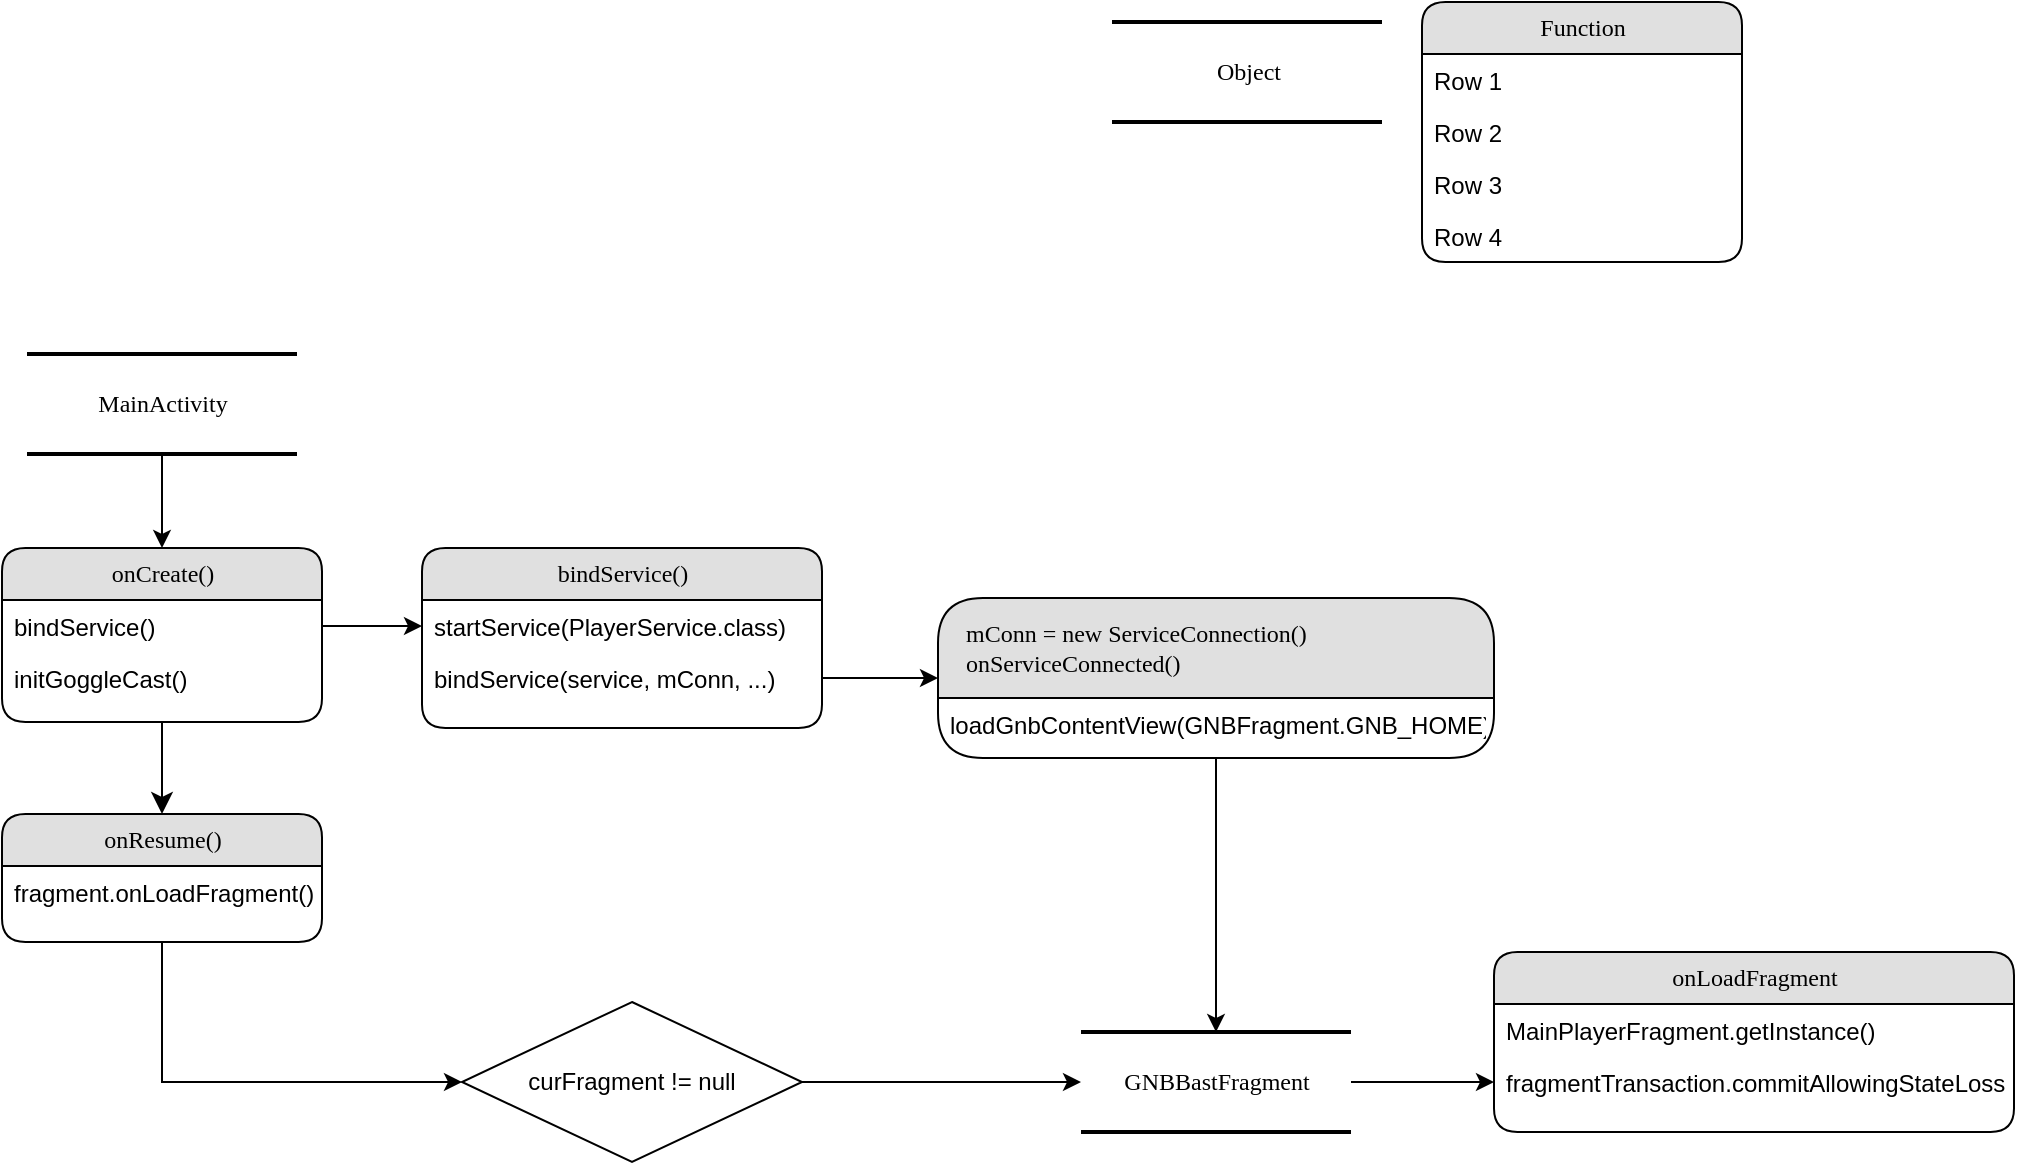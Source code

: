 <mxfile version="21.3.8" type="github">
  <diagram name="Page-1" id="b520641d-4fe3-3701-9064-5fc419738815">
    <mxGraphModel dx="1050" dy="1487" grid="1" gridSize="10" guides="1" tooltips="1" connect="1" arrows="1" fold="1" page="1" pageScale="1" pageWidth="1100" pageHeight="850" background="none" math="0" shadow="0">
      <root>
        <mxCell id="0" />
        <mxCell id="1" parent="0" />
        <mxCell id="21ea969265ad0168-6" value="onCreate()" style="swimlane;html=1;fontStyle=0;childLayout=stackLayout;horizontal=1;startSize=26;fillColor=#e0e0e0;horizontalStack=0;resizeParent=1;resizeLast=0;collapsible=1;marginBottom=0;swimlaneFillColor=#ffffff;align=center;rounded=1;shadow=0;comic=0;labelBackgroundColor=none;strokeWidth=1;fontFamily=Verdana;fontSize=12" parent="1" vertex="1">
          <mxGeometry x="30" y="133" width="160" height="87" as="geometry" />
        </mxCell>
        <mxCell id="21ea969265ad0168-7" value="bindService()" style="text;html=1;strokeColor=none;fillColor=none;spacingLeft=4;spacingRight=4;whiteSpace=wrap;overflow=hidden;rotatable=0;points=[[0,0.5],[1,0.5]];portConstraint=eastwest;" parent="21ea969265ad0168-6" vertex="1">
          <mxGeometry y="26" width="160" height="26" as="geometry" />
        </mxCell>
        <mxCell id="21ea969265ad0168-9" value="initGoggleCast()" style="text;html=1;strokeColor=none;fillColor=none;spacingLeft=4;spacingRight=4;whiteSpace=wrap;overflow=hidden;rotatable=0;points=[[0,0.5],[1,0.5]];portConstraint=eastwest;" parent="21ea969265ad0168-6" vertex="1">
          <mxGeometry y="52" width="160" height="26" as="geometry" />
        </mxCell>
        <mxCell id="21ea969265ad0168-14" value="onResume()" style="swimlane;html=1;fontStyle=0;childLayout=stackLayout;horizontal=1;startSize=26;fillColor=#e0e0e0;horizontalStack=0;resizeParent=1;resizeLast=0;collapsible=1;marginBottom=0;swimlaneFillColor=#ffffff;align=center;rounded=1;shadow=0;comic=0;labelBackgroundColor=none;strokeWidth=1;fontFamily=Verdana;fontSize=12" parent="1" vertex="1">
          <mxGeometry x="30" y="266" width="160" height="64" as="geometry">
            <mxRectangle x="160" y="266" width="90" height="30" as="alternateBounds" />
          </mxGeometry>
        </mxCell>
        <mxCell id="21ea969265ad0168-15" value="fragment.onLoadFragment()" style="text;html=1;strokeColor=none;fillColor=none;spacingLeft=4;spacingRight=4;whiteSpace=wrap;overflow=hidden;rotatable=0;points=[[0,0.5],[1,0.5]];portConstraint=eastwest;" parent="21ea969265ad0168-14" vertex="1">
          <mxGeometry y="26" width="160" height="26" as="geometry" />
        </mxCell>
        <mxCell id="21ea969265ad0168-36" style="edgeStyle=orthogonalEdgeStyle;html=1;labelBackgroundColor=none;startFill=0;startSize=8;endFill=1;endSize=8;fontFamily=Verdana;fontSize=12;" parent="1" source="21ea969265ad0168-6" target="21ea969265ad0168-14" edge="1">
          <mxGeometry relative="1" as="geometry" />
        </mxCell>
        <mxCell id="bbcyd0zaXSGNNBnQbCjk-2" value="Function" style="swimlane;html=1;fontStyle=0;childLayout=stackLayout;horizontal=1;startSize=26;fillColor=#e0e0e0;horizontalStack=0;resizeParent=1;resizeLast=0;collapsible=1;marginBottom=0;swimlaneFillColor=#ffffff;align=center;rounded=1;shadow=0;comic=0;labelBackgroundColor=none;strokeWidth=1;fontFamily=Verdana;fontSize=12" vertex="1" parent="1">
          <mxGeometry x="740" y="-140" width="160" height="130" as="geometry">
            <mxRectangle x="740" y="-140" width="90" height="30" as="alternateBounds" />
          </mxGeometry>
        </mxCell>
        <mxCell id="bbcyd0zaXSGNNBnQbCjk-3" value="Row 1" style="text;html=1;strokeColor=none;fillColor=none;spacingLeft=4;spacingRight=4;whiteSpace=wrap;overflow=hidden;rotatable=0;points=[[0,0.5],[1,0.5]];portConstraint=eastwest;" vertex="1" parent="bbcyd0zaXSGNNBnQbCjk-2">
          <mxGeometry y="26" width="160" height="26" as="geometry" />
        </mxCell>
        <mxCell id="bbcyd0zaXSGNNBnQbCjk-4" value="Row 2" style="text;html=1;strokeColor=none;fillColor=none;spacingLeft=4;spacingRight=4;whiteSpace=wrap;overflow=hidden;rotatable=0;points=[[0,0.5],[1,0.5]];portConstraint=eastwest;" vertex="1" parent="bbcyd0zaXSGNNBnQbCjk-2">
          <mxGeometry y="52" width="160" height="26" as="geometry" />
        </mxCell>
        <mxCell id="bbcyd0zaXSGNNBnQbCjk-5" value="Row 3" style="text;html=1;strokeColor=none;fillColor=none;spacingLeft=4;spacingRight=4;whiteSpace=wrap;overflow=hidden;rotatable=0;points=[[0,0.5],[1,0.5]];portConstraint=eastwest;" vertex="1" parent="bbcyd0zaXSGNNBnQbCjk-2">
          <mxGeometry y="78" width="160" height="26" as="geometry" />
        </mxCell>
        <mxCell id="bbcyd0zaXSGNNBnQbCjk-6" value="Row 4" style="text;html=1;strokeColor=none;fillColor=none;spacingLeft=4;spacingRight=4;whiteSpace=wrap;overflow=hidden;rotatable=0;points=[[0,0.5],[1,0.5]];portConstraint=eastwest;" vertex="1" parent="bbcyd0zaXSGNNBnQbCjk-2">
          <mxGeometry y="104" width="160" height="26" as="geometry" />
        </mxCell>
        <mxCell id="bbcyd0zaXSGNNBnQbCjk-7" value="Object" style="html=1;rounded=0;shadow=0;comic=0;labelBackgroundColor=none;strokeWidth=2;fontFamily=Verdana;fontSize=12;align=center;shape=mxgraph.ios7ui.horLines;" vertex="1" parent="1">
          <mxGeometry x="585" y="-130" width="135" height="50" as="geometry" />
        </mxCell>
        <mxCell id="bbcyd0zaXSGNNBnQbCjk-12" style="edgeStyle=orthogonalEdgeStyle;rounded=0;orthogonalLoop=1;jettySize=auto;html=1;entryX=0.5;entryY=0;entryDx=0;entryDy=0;" edge="1" parent="1" source="bbcyd0zaXSGNNBnQbCjk-8" target="21ea969265ad0168-6">
          <mxGeometry relative="1" as="geometry" />
        </mxCell>
        <mxCell id="bbcyd0zaXSGNNBnQbCjk-8" value="MainActivity" style="html=1;rounded=0;shadow=0;comic=0;labelBackgroundColor=none;strokeWidth=2;fontFamily=Verdana;fontSize=12;align=center;shape=mxgraph.ios7ui.horLines;" vertex="1" parent="1">
          <mxGeometry x="42.5" y="36" width="135" height="50" as="geometry" />
        </mxCell>
        <mxCell id="bbcyd0zaXSGNNBnQbCjk-22" value="onLoadFragment" style="swimlane;html=1;fontStyle=0;childLayout=stackLayout;horizontal=1;startSize=26;fillColor=#e0e0e0;horizontalStack=0;resizeParent=1;resizeLast=0;collapsible=1;marginBottom=0;swimlaneFillColor=#ffffff;align=center;rounded=1;shadow=0;comic=0;labelBackgroundColor=none;strokeWidth=1;fontFamily=Verdana;fontSize=12" vertex="1" parent="1">
          <mxGeometry x="776" y="335" width="260" height="90" as="geometry" />
        </mxCell>
        <mxCell id="bbcyd0zaXSGNNBnQbCjk-23" value="MainPlayerFragment.getInstance()" style="text;html=1;strokeColor=none;fillColor=none;spacingLeft=4;spacingRight=4;whiteSpace=wrap;overflow=hidden;rotatable=0;points=[[0,0.5],[1,0.5]];portConstraint=eastwest;" vertex="1" parent="bbcyd0zaXSGNNBnQbCjk-22">
          <mxGeometry y="26" width="260" height="26" as="geometry" />
        </mxCell>
        <mxCell id="bbcyd0zaXSGNNBnQbCjk-24" value="fragmentTransaction.commitAllowingStateLoss()" style="text;html=1;strokeColor=none;fillColor=none;spacingLeft=4;spacingRight=4;whiteSpace=wrap;overflow=hidden;rotatable=0;points=[[0,0.5],[1,0.5]];portConstraint=eastwest;" vertex="1" parent="bbcyd0zaXSGNNBnQbCjk-22">
          <mxGeometry y="52" width="260" height="26" as="geometry" />
        </mxCell>
        <mxCell id="bbcyd0zaXSGNNBnQbCjk-54" value="" style="edgeStyle=orthogonalEdgeStyle;rounded=0;orthogonalLoop=1;jettySize=auto;html=1;" edge="1" parent="1" source="bbcyd0zaXSGNNBnQbCjk-28" target="bbcyd0zaXSGNNBnQbCjk-24">
          <mxGeometry relative="1" as="geometry" />
        </mxCell>
        <mxCell id="bbcyd0zaXSGNNBnQbCjk-28" value="GNBBastFragment" style="html=1;rounded=0;shadow=0;comic=0;labelBackgroundColor=none;strokeWidth=2;fontFamily=Verdana;fontSize=12;align=center;shape=mxgraph.ios7ui.horLines;" vertex="1" parent="1">
          <mxGeometry x="569.5" y="375" width="135" height="50" as="geometry" />
        </mxCell>
        <mxCell id="bbcyd0zaXSGNNBnQbCjk-30" value="" style="edgeStyle=orthogonalEdgeStyle;rounded=0;orthogonalLoop=1;jettySize=auto;html=1;" edge="1" parent="1" source="bbcyd0zaXSGNNBnQbCjk-29" target="bbcyd0zaXSGNNBnQbCjk-28">
          <mxGeometry relative="1" as="geometry" />
        </mxCell>
        <mxCell id="bbcyd0zaXSGNNBnQbCjk-29" value="curFragment != null" style="rhombus;whiteSpace=wrap;html=1;" vertex="1" parent="1">
          <mxGeometry x="260" y="360" width="170" height="80" as="geometry" />
        </mxCell>
        <mxCell id="bbcyd0zaXSGNNBnQbCjk-31" style="edgeStyle=orthogonalEdgeStyle;rounded=0;orthogonalLoop=1;jettySize=auto;html=1;entryX=0;entryY=0.5;entryDx=0;entryDy=0;exitX=0.5;exitY=1;exitDx=0;exitDy=0;" edge="1" parent="1" source="21ea969265ad0168-14" target="bbcyd0zaXSGNNBnQbCjk-29">
          <mxGeometry relative="1" as="geometry" />
        </mxCell>
        <mxCell id="bbcyd0zaXSGNNBnQbCjk-34" value="bindService()" style="swimlane;html=1;fontStyle=0;childLayout=stackLayout;horizontal=1;startSize=26;fillColor=#e0e0e0;horizontalStack=0;resizeParent=1;resizeLast=0;collapsible=1;marginBottom=0;swimlaneFillColor=#ffffff;align=center;rounded=1;shadow=0;comic=0;labelBackgroundColor=none;strokeWidth=1;fontFamily=Verdana;fontSize=12" vertex="1" parent="1">
          <mxGeometry x="240" y="133" width="200" height="90" as="geometry">
            <mxRectangle x="740" y="-140" width="90" height="30" as="alternateBounds" />
          </mxGeometry>
        </mxCell>
        <mxCell id="bbcyd0zaXSGNNBnQbCjk-35" value="startService(PlayerService.class)" style="text;html=1;strokeColor=none;fillColor=none;spacingLeft=4;spacingRight=4;whiteSpace=wrap;overflow=hidden;rotatable=0;points=[[0,0.5],[1,0.5]];portConstraint=eastwest;" vertex="1" parent="bbcyd0zaXSGNNBnQbCjk-34">
          <mxGeometry y="26" width="200" height="26" as="geometry" />
        </mxCell>
        <mxCell id="bbcyd0zaXSGNNBnQbCjk-36" value="bindService(service, mConn, ...)" style="text;html=1;strokeColor=none;fillColor=none;spacingLeft=4;spacingRight=4;whiteSpace=wrap;overflow=hidden;rotatable=0;points=[[0,0.5],[1,0.5]];portConstraint=eastwest;" vertex="1" parent="bbcyd0zaXSGNNBnQbCjk-34">
          <mxGeometry y="52" width="200" height="26" as="geometry" />
        </mxCell>
        <mxCell id="bbcyd0zaXSGNNBnQbCjk-49" style="edgeStyle=orthogonalEdgeStyle;rounded=0;orthogonalLoop=1;jettySize=auto;html=1;" edge="1" parent="1" source="bbcyd0zaXSGNNBnQbCjk-44" target="bbcyd0zaXSGNNBnQbCjk-28">
          <mxGeometry relative="1" as="geometry" />
        </mxCell>
        <mxCell id="bbcyd0zaXSGNNBnQbCjk-44" value="mConn = new ServiceConnection()&lt;br&gt;onServiceConnected()" style="swimlane;html=1;fontStyle=0;childLayout=stackLayout;horizontal=1;startSize=50;fillColor=#e0e0e0;horizontalStack=0;resizeParent=1;resizeLast=0;collapsible=1;marginBottom=0;swimlaneFillColor=#ffffff;align=left;rounded=1;shadow=0;comic=0;labelBackgroundColor=none;strokeWidth=1;fontFamily=Verdana;fontSize=12;spacingLeft=12;" vertex="1" parent="1">
          <mxGeometry x="498" y="158" width="278" height="80" as="geometry">
            <mxRectangle x="740" y="-140" width="90" height="30" as="alternateBounds" />
          </mxGeometry>
        </mxCell>
        <mxCell id="bbcyd0zaXSGNNBnQbCjk-45" value="loadGnbContentView(GNBFragment.GNB_HOME);" style="text;html=1;strokeColor=none;fillColor=none;spacingLeft=4;spacingRight=4;whiteSpace=wrap;overflow=hidden;rotatable=0;points=[[0,0.5],[1,0.5]];portConstraint=eastwest;" vertex="1" parent="bbcyd0zaXSGNNBnQbCjk-44">
          <mxGeometry y="50" width="278" height="26" as="geometry" />
        </mxCell>
        <mxCell id="bbcyd0zaXSGNNBnQbCjk-52" value="" style="edgeStyle=orthogonalEdgeStyle;rounded=0;orthogonalLoop=1;jettySize=auto;html=1;" edge="1" parent="1" source="21ea969265ad0168-7" target="bbcyd0zaXSGNNBnQbCjk-35">
          <mxGeometry relative="1" as="geometry" />
        </mxCell>
        <mxCell id="bbcyd0zaXSGNNBnQbCjk-53" style="edgeStyle=orthogonalEdgeStyle;rounded=0;orthogonalLoop=1;jettySize=auto;html=1;entryX=0;entryY=0.5;entryDx=0;entryDy=0;" edge="1" parent="1" source="bbcyd0zaXSGNNBnQbCjk-36" target="bbcyd0zaXSGNNBnQbCjk-44">
          <mxGeometry relative="1" as="geometry" />
        </mxCell>
      </root>
    </mxGraphModel>
  </diagram>
</mxfile>
